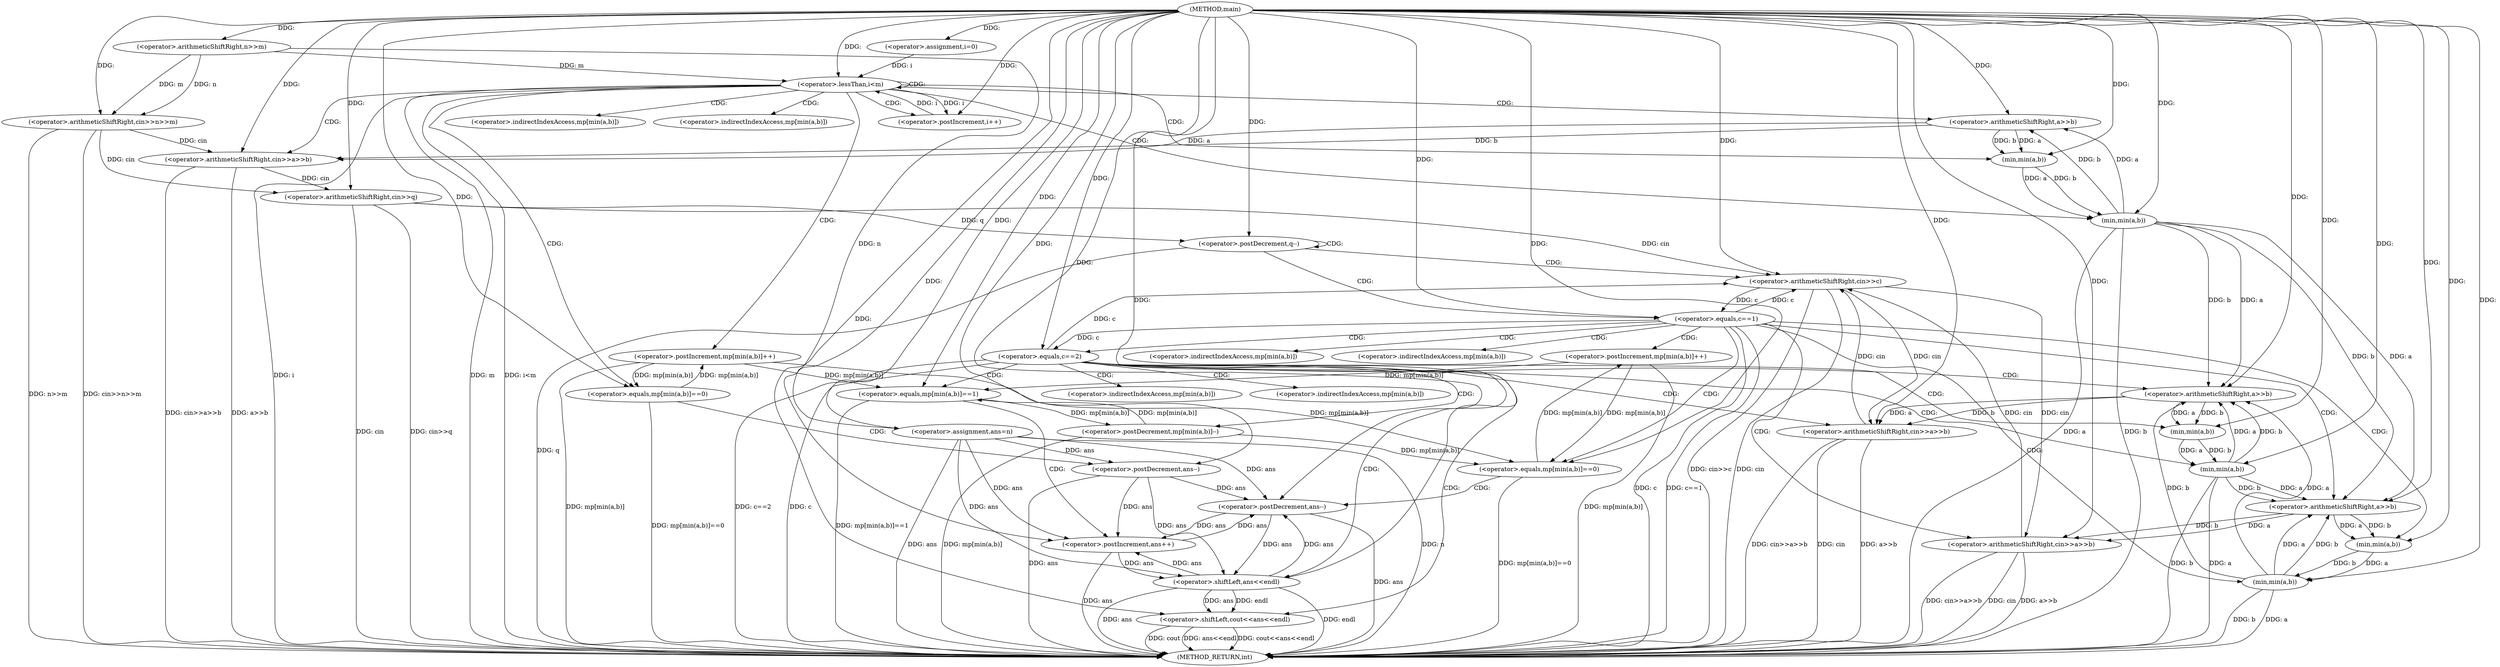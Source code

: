 digraph "main" {  
"1000103" [label = "(METHOD,main)" ]
"1000226" [label = "(METHOD_RETURN,int)" ]
"1000108" [label = "(<operator>.arithmeticShiftRight,cin>>n>>m)" ]
"1000114" [label = "(<operator>.assignment,ans=n)" ]
"1000152" [label = "(<operator>.arithmeticShiftRight,cin>>q)" ]
"1000119" [label = "(<operator>.assignment,i=0)" ]
"1000122" [label = "(<operator>.lessThan,i<m)" ]
"1000125" [label = "(<operator>.postIncrement,i++)" ]
"1000156" [label = "(<operator>.postDecrement,q--)" ]
"1000110" [label = "(<operator>.arithmeticShiftRight,n>>m)" ]
"1000130" [label = "(<operator>.arithmeticShiftRight,cin>>a>>b)" ]
"1000145" [label = "(<operator>.postIncrement,mp[min(a,b)]++)" ]
"1000160" [label = "(<operator>.arithmeticShiftRight,cin>>c)" ]
"1000136" [label = "(<operator>.equals,mp[min(a,b)]==0)" ]
"1000143" [label = "(<operator>.postDecrement,ans--)" ]
"1000164" [label = "(<operator>.equals,c==1)" ]
"1000132" [label = "(<operator>.arithmeticShiftRight,a>>b)" ]
"1000170" [label = "(<operator>.arithmeticShiftRight,cin>>a>>b)" ]
"1000185" [label = "(<operator>.postIncrement,mp[min(a,b)]++)" ]
"1000148" [label = "(min,min(a,b))" ]
"1000176" [label = "(<operator>.equals,mp[min(a,b)]==0)" ]
"1000183" [label = "(<operator>.postDecrement,ans--)" ]
"1000193" [label = "(<operator>.equals,c==2)" ]
"1000139" [label = "(min,min(a,b))" ]
"1000172" [label = "(<operator>.arithmeticShiftRight,a>>b)" ]
"1000199" [label = "(<operator>.arithmeticShiftRight,cin>>a>>b)" ]
"1000214" [label = "(<operator>.postDecrement,mp[min(a,b)]--)" ]
"1000221" [label = "(<operator>.shiftLeft,cout<<ans<<endl)" ]
"1000188" [label = "(min,min(a,b))" ]
"1000205" [label = "(<operator>.equals,mp[min(a,b)]==1)" ]
"1000212" [label = "(<operator>.postIncrement,ans++)" ]
"1000179" [label = "(min,min(a,b))" ]
"1000201" [label = "(<operator>.arithmeticShiftRight,a>>b)" ]
"1000223" [label = "(<operator>.shiftLeft,ans<<endl)" ]
"1000217" [label = "(min,min(a,b))" ]
"1000208" [label = "(min,min(a,b))" ]
"1000146" [label = "(<operator>.indirectIndexAccess,mp[min(a,b)])" ]
"1000137" [label = "(<operator>.indirectIndexAccess,mp[min(a,b)])" ]
"1000186" [label = "(<operator>.indirectIndexAccess,mp[min(a,b)])" ]
"1000177" [label = "(<operator>.indirectIndexAccess,mp[min(a,b)])" ]
"1000215" [label = "(<operator>.indirectIndexAccess,mp[min(a,b)])" ]
"1000206" [label = "(<operator>.indirectIndexAccess,mp[min(a,b)])" ]
  "1000108" -> "1000226"  [ label = "DDG: n>>m"] 
  "1000108" -> "1000226"  [ label = "DDG: cin>>n>>m"] 
  "1000114" -> "1000226"  [ label = "DDG: ans"] 
  "1000114" -> "1000226"  [ label = "DDG: n"] 
  "1000122" -> "1000226"  [ label = "DDG: i"] 
  "1000122" -> "1000226"  [ label = "DDG: m"] 
  "1000122" -> "1000226"  [ label = "DDG: i<m"] 
  "1000152" -> "1000226"  [ label = "DDG: cin"] 
  "1000152" -> "1000226"  [ label = "DDG: cin>>q"] 
  "1000156" -> "1000226"  [ label = "DDG: q"] 
  "1000160" -> "1000226"  [ label = "DDG: cin"] 
  "1000160" -> "1000226"  [ label = "DDG: cin>>c"] 
  "1000164" -> "1000226"  [ label = "DDG: c"] 
  "1000164" -> "1000226"  [ label = "DDG: c==1"] 
  "1000193" -> "1000226"  [ label = "DDG: c"] 
  "1000193" -> "1000226"  [ label = "DDG: c==2"] 
  "1000223" -> "1000226"  [ label = "DDG: ans"] 
  "1000221" -> "1000226"  [ label = "DDG: ans<<endl"] 
  "1000221" -> "1000226"  [ label = "DDG: cout<<ans<<endl"] 
  "1000199" -> "1000226"  [ label = "DDG: cin"] 
  "1000199" -> "1000226"  [ label = "DDG: a>>b"] 
  "1000199" -> "1000226"  [ label = "DDG: cin>>a>>b"] 
  "1000205" -> "1000226"  [ label = "DDG: mp[min(a,b)]==1"] 
  "1000212" -> "1000226"  [ label = "DDG: ans"] 
  "1000217" -> "1000226"  [ label = "DDG: a"] 
  "1000217" -> "1000226"  [ label = "DDG: b"] 
  "1000214" -> "1000226"  [ label = "DDG: mp[min(a,b)]"] 
  "1000170" -> "1000226"  [ label = "DDG: cin"] 
  "1000170" -> "1000226"  [ label = "DDG: a>>b"] 
  "1000170" -> "1000226"  [ label = "DDG: cin>>a>>b"] 
  "1000176" -> "1000226"  [ label = "DDG: mp[min(a,b)]==0"] 
  "1000183" -> "1000226"  [ label = "DDG: ans"] 
  "1000188" -> "1000226"  [ label = "DDG: a"] 
  "1000188" -> "1000226"  [ label = "DDG: b"] 
  "1000185" -> "1000226"  [ label = "DDG: mp[min(a,b)]"] 
  "1000130" -> "1000226"  [ label = "DDG: a>>b"] 
  "1000130" -> "1000226"  [ label = "DDG: cin>>a>>b"] 
  "1000136" -> "1000226"  [ label = "DDG: mp[min(a,b)]==0"] 
  "1000143" -> "1000226"  [ label = "DDG: ans"] 
  "1000148" -> "1000226"  [ label = "DDG: a"] 
  "1000148" -> "1000226"  [ label = "DDG: b"] 
  "1000145" -> "1000226"  [ label = "DDG: mp[min(a,b)]"] 
  "1000223" -> "1000226"  [ label = "DDG: endl"] 
  "1000221" -> "1000226"  [ label = "DDG: cout"] 
  "1000110" -> "1000114"  [ label = "DDG: n"] 
  "1000103" -> "1000114"  [ label = "DDG: "] 
  "1000103" -> "1000108"  [ label = "DDG: "] 
  "1000110" -> "1000108"  [ label = "DDG: m"] 
  "1000110" -> "1000108"  [ label = "DDG: n"] 
  "1000103" -> "1000119"  [ label = "DDG: "] 
  "1000108" -> "1000152"  [ label = "DDG: cin"] 
  "1000130" -> "1000152"  [ label = "DDG: cin"] 
  "1000103" -> "1000152"  [ label = "DDG: "] 
  "1000103" -> "1000110"  [ label = "DDG: "] 
  "1000119" -> "1000122"  [ label = "DDG: i"] 
  "1000125" -> "1000122"  [ label = "DDG: i"] 
  "1000103" -> "1000122"  [ label = "DDG: "] 
  "1000110" -> "1000122"  [ label = "DDG: m"] 
  "1000122" -> "1000125"  [ label = "DDG: i"] 
  "1000103" -> "1000125"  [ label = "DDG: "] 
  "1000152" -> "1000156"  [ label = "DDG: q"] 
  "1000103" -> "1000156"  [ label = "DDG: "] 
  "1000108" -> "1000130"  [ label = "DDG: cin"] 
  "1000103" -> "1000130"  [ label = "DDG: "] 
  "1000132" -> "1000130"  [ label = "DDG: a"] 
  "1000132" -> "1000130"  [ label = "DDG: b"] 
  "1000136" -> "1000145"  [ label = "DDG: mp[min(a,b)]"] 
  "1000152" -> "1000160"  [ label = "DDG: cin"] 
  "1000199" -> "1000160"  [ label = "DDG: cin"] 
  "1000170" -> "1000160"  [ label = "DDG: cin"] 
  "1000103" -> "1000160"  [ label = "DDG: "] 
  "1000164" -> "1000160"  [ label = "DDG: c"] 
  "1000193" -> "1000160"  [ label = "DDG: c"] 
  "1000148" -> "1000132"  [ label = "DDG: a"] 
  "1000103" -> "1000132"  [ label = "DDG: "] 
  "1000148" -> "1000132"  [ label = "DDG: b"] 
  "1000145" -> "1000136"  [ label = "DDG: mp[min(a,b)]"] 
  "1000103" -> "1000136"  [ label = "DDG: "] 
  "1000114" -> "1000143"  [ label = "DDG: ans"] 
  "1000103" -> "1000143"  [ label = "DDG: "] 
  "1000160" -> "1000164"  [ label = "DDG: c"] 
  "1000103" -> "1000164"  [ label = "DDG: "] 
  "1000139" -> "1000148"  [ label = "DDG: a"] 
  "1000103" -> "1000148"  [ label = "DDG: "] 
  "1000139" -> "1000148"  [ label = "DDG: b"] 
  "1000160" -> "1000170"  [ label = "DDG: cin"] 
  "1000103" -> "1000170"  [ label = "DDG: "] 
  "1000172" -> "1000170"  [ label = "DDG: b"] 
  "1000172" -> "1000170"  [ label = "DDG: a"] 
  "1000176" -> "1000185"  [ label = "DDG: mp[min(a,b)]"] 
  "1000132" -> "1000139"  [ label = "DDG: a"] 
  "1000103" -> "1000139"  [ label = "DDG: "] 
  "1000132" -> "1000139"  [ label = "DDG: b"] 
  "1000217" -> "1000172"  [ label = "DDG: a"] 
  "1000188" -> "1000172"  [ label = "DDG: a"] 
  "1000148" -> "1000172"  [ label = "DDG: a"] 
  "1000103" -> "1000172"  [ label = "DDG: "] 
  "1000217" -> "1000172"  [ label = "DDG: b"] 
  "1000188" -> "1000172"  [ label = "DDG: b"] 
  "1000148" -> "1000172"  [ label = "DDG: b"] 
  "1000214" -> "1000176"  [ label = "DDG: mp[min(a,b)]"] 
  "1000185" -> "1000176"  [ label = "DDG: mp[min(a,b)]"] 
  "1000145" -> "1000176"  [ label = "DDG: mp[min(a,b)]"] 
  "1000103" -> "1000176"  [ label = "DDG: "] 
  "1000114" -> "1000183"  [ label = "DDG: ans"] 
  "1000223" -> "1000183"  [ label = "DDG: ans"] 
  "1000212" -> "1000183"  [ label = "DDG: ans"] 
  "1000143" -> "1000183"  [ label = "DDG: ans"] 
  "1000103" -> "1000183"  [ label = "DDG: "] 
  "1000164" -> "1000193"  [ label = "DDG: c"] 
  "1000103" -> "1000193"  [ label = "DDG: "] 
  "1000179" -> "1000188"  [ label = "DDG: a"] 
  "1000103" -> "1000188"  [ label = "DDG: "] 
  "1000179" -> "1000188"  [ label = "DDG: b"] 
  "1000160" -> "1000199"  [ label = "DDG: cin"] 
  "1000103" -> "1000199"  [ label = "DDG: "] 
  "1000201" -> "1000199"  [ label = "DDG: a"] 
  "1000201" -> "1000199"  [ label = "DDG: b"] 
  "1000205" -> "1000214"  [ label = "DDG: mp[min(a,b)]"] 
  "1000103" -> "1000221"  [ label = "DDG: "] 
  "1000223" -> "1000221"  [ label = "DDG: endl"] 
  "1000223" -> "1000221"  [ label = "DDG: ans"] 
  "1000172" -> "1000179"  [ label = "DDG: a"] 
  "1000103" -> "1000179"  [ label = "DDG: "] 
  "1000172" -> "1000179"  [ label = "DDG: b"] 
  "1000217" -> "1000201"  [ label = "DDG: a"] 
  "1000188" -> "1000201"  [ label = "DDG: a"] 
  "1000148" -> "1000201"  [ label = "DDG: a"] 
  "1000103" -> "1000201"  [ label = "DDG: "] 
  "1000217" -> "1000201"  [ label = "DDG: b"] 
  "1000188" -> "1000201"  [ label = "DDG: b"] 
  "1000148" -> "1000201"  [ label = "DDG: b"] 
  "1000214" -> "1000205"  [ label = "DDG: mp[min(a,b)]"] 
  "1000185" -> "1000205"  [ label = "DDG: mp[min(a,b)]"] 
  "1000145" -> "1000205"  [ label = "DDG: mp[min(a,b)]"] 
  "1000103" -> "1000205"  [ label = "DDG: "] 
  "1000114" -> "1000212"  [ label = "DDG: ans"] 
  "1000223" -> "1000212"  [ label = "DDG: ans"] 
  "1000183" -> "1000212"  [ label = "DDG: ans"] 
  "1000143" -> "1000212"  [ label = "DDG: ans"] 
  "1000103" -> "1000212"  [ label = "DDG: "] 
  "1000114" -> "1000223"  [ label = "DDG: ans"] 
  "1000212" -> "1000223"  [ label = "DDG: ans"] 
  "1000183" -> "1000223"  [ label = "DDG: ans"] 
  "1000143" -> "1000223"  [ label = "DDG: ans"] 
  "1000103" -> "1000223"  [ label = "DDG: "] 
  "1000208" -> "1000217"  [ label = "DDG: a"] 
  "1000103" -> "1000217"  [ label = "DDG: "] 
  "1000208" -> "1000217"  [ label = "DDG: b"] 
  "1000201" -> "1000208"  [ label = "DDG: a"] 
  "1000103" -> "1000208"  [ label = "DDG: "] 
  "1000201" -> "1000208"  [ label = "DDG: b"] 
  "1000122" -> "1000125"  [ label = "CDG: "] 
  "1000122" -> "1000139"  [ label = "CDG: "] 
  "1000122" -> "1000148"  [ label = "CDG: "] 
  "1000122" -> "1000136"  [ label = "CDG: "] 
  "1000122" -> "1000122"  [ label = "CDG: "] 
  "1000122" -> "1000132"  [ label = "CDG: "] 
  "1000122" -> "1000137"  [ label = "CDG: "] 
  "1000122" -> "1000145"  [ label = "CDG: "] 
  "1000122" -> "1000130"  [ label = "CDG: "] 
  "1000122" -> "1000146"  [ label = "CDG: "] 
  "1000156" -> "1000164"  [ label = "CDG: "] 
  "1000156" -> "1000156"  [ label = "CDG: "] 
  "1000156" -> "1000160"  [ label = "CDG: "] 
  "1000136" -> "1000143"  [ label = "CDG: "] 
  "1000164" -> "1000186"  [ label = "CDG: "] 
  "1000164" -> "1000172"  [ label = "CDG: "] 
  "1000164" -> "1000188"  [ label = "CDG: "] 
  "1000164" -> "1000170"  [ label = "CDG: "] 
  "1000164" -> "1000179"  [ label = "CDG: "] 
  "1000164" -> "1000193"  [ label = "CDG: "] 
  "1000164" -> "1000176"  [ label = "CDG: "] 
  "1000164" -> "1000177"  [ label = "CDG: "] 
  "1000164" -> "1000185"  [ label = "CDG: "] 
  "1000176" -> "1000183"  [ label = "CDG: "] 
  "1000193" -> "1000221"  [ label = "CDG: "] 
  "1000193" -> "1000208"  [ label = "CDG: "] 
  "1000193" -> "1000199"  [ label = "CDG: "] 
  "1000193" -> "1000215"  [ label = "CDG: "] 
  "1000193" -> "1000206"  [ label = "CDG: "] 
  "1000193" -> "1000214"  [ label = "CDG: "] 
  "1000193" -> "1000205"  [ label = "CDG: "] 
  "1000193" -> "1000201"  [ label = "CDG: "] 
  "1000193" -> "1000217"  [ label = "CDG: "] 
  "1000193" -> "1000223"  [ label = "CDG: "] 
  "1000205" -> "1000212"  [ label = "CDG: "] 
}

